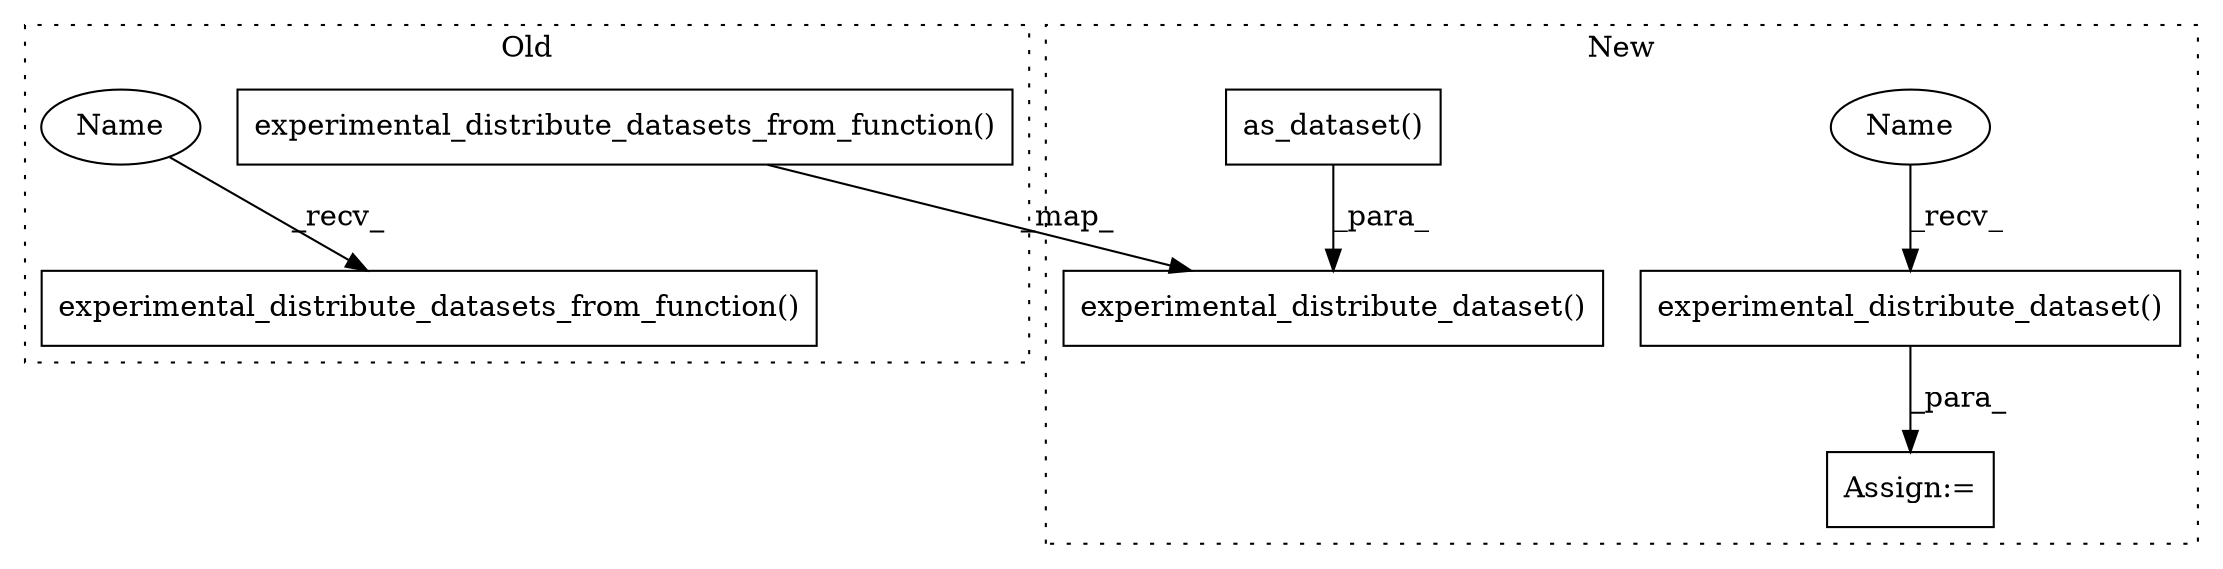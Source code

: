 digraph G {
subgraph cluster0 {
1 [label="experimental_distribute_datasets_from_function()" a="75" s="5040,5133" l="71,1" shape="box"];
3 [label="experimental_distribute_datasets_from_function()" a="75" s="6192,6278" l="63,1" shape="box"];
7 [label="Name" a="87" s="5040" l="8" shape="ellipse"];
label = "Old";
style="dotted";
}
subgraph cluster1 {
2 [label="as_dataset()" a="75" s="5204" l="116" shape="box"];
4 [label="experimental_distribute_dataset()" a="75" s="5430,5489" l="41,1" shape="box"];
5 [label="experimental_distribute_dataset()" a="75" s="5339,5393" l="41,1" shape="box"];
6 [label="Assign:=" a="68" s="5336" l="3" shape="box"];
8 [label="Name" a="87" s="5339" l="8" shape="ellipse"];
label = "New";
style="dotted";
}
2 -> 4 [label="_para_"];
3 -> 4 [label="_map_"];
5 -> 6 [label="_para_"];
7 -> 1 [label="_recv_"];
8 -> 5 [label="_recv_"];
}